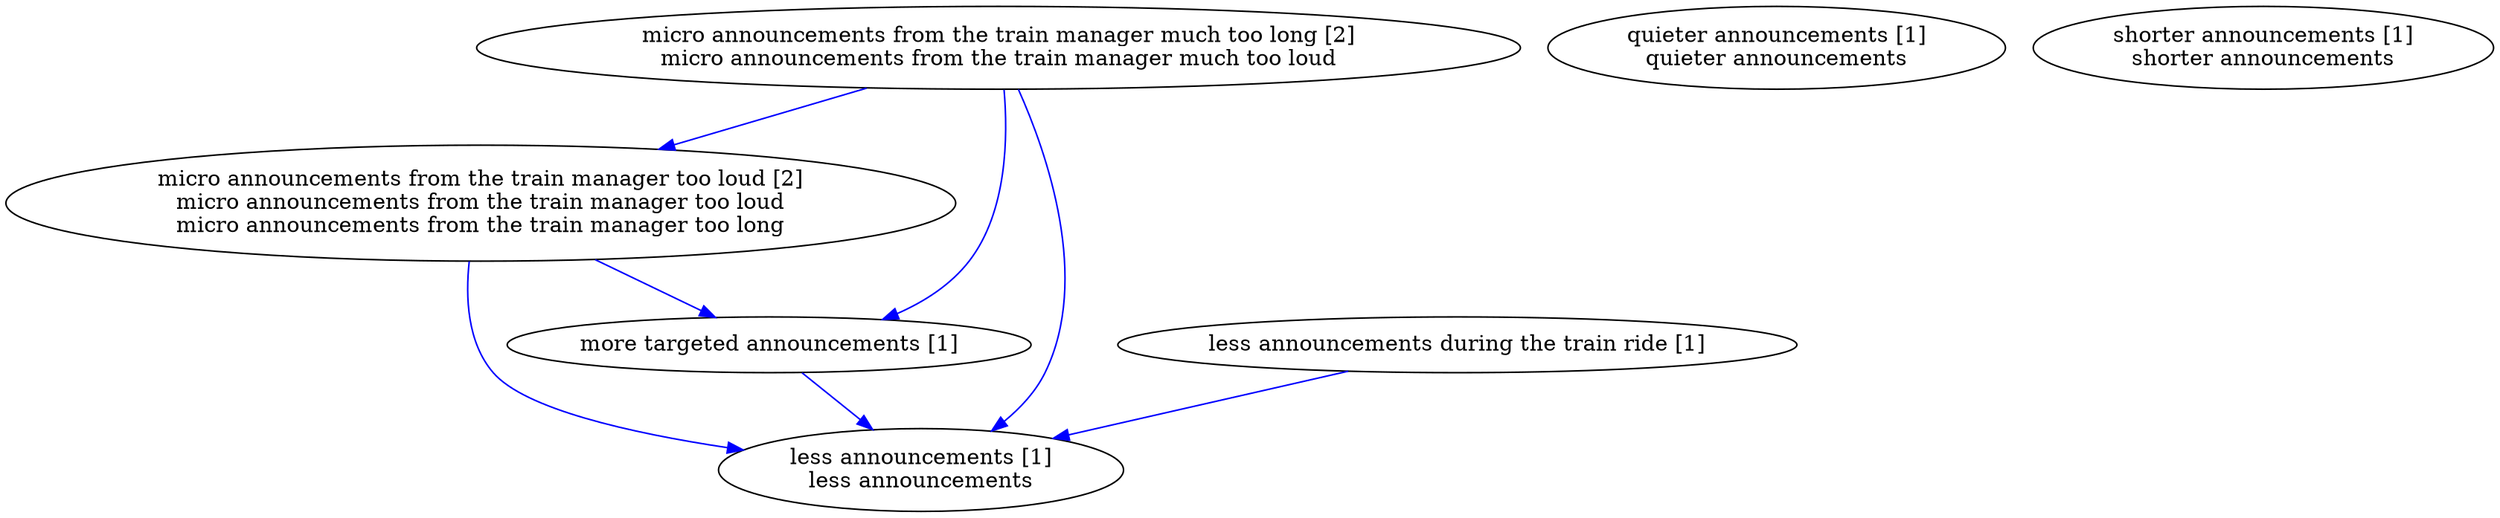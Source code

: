 digraph collapsedGraph {
"micro announcements from the train manager much too long [2]\nmicro announcements from the train manager much too loud""micro announcements from the train manager too loud [2]\nmicro announcements from the train manager too loud\nmicro announcements from the train manager too long""less announcements during the train ride [1]""less announcements [1]\nless announcements""more targeted announcements [1]""quieter announcements [1]\nquieter announcements""shorter announcements [1]\nshorter announcements""micro announcements from the train manager much too long [2]\nmicro announcements from the train manager much too loud" -> "more targeted announcements [1]" [color=blue]
"micro announcements from the train manager much too long [2]\nmicro announcements from the train manager much too loud" -> "less announcements [1]\nless announcements" [color=blue]
"micro announcements from the train manager too loud [2]\nmicro announcements from the train manager too loud\nmicro announcements from the train manager too long" -> "more targeted announcements [1]" [color=blue]
"micro announcements from the train manager too loud [2]\nmicro announcements from the train manager too loud\nmicro announcements from the train manager too long" -> "less announcements [1]\nless announcements" [color=blue]
"micro announcements from the train manager much too long [2]\nmicro announcements from the train manager much too loud" -> "micro announcements from the train manager too loud [2]\nmicro announcements from the train manager too loud\nmicro announcements from the train manager too long" [color=blue]
"more targeted announcements [1]" -> "less announcements [1]\nless announcements" [color=blue]
"less announcements during the train ride [1]" -> "less announcements [1]\nless announcements" [color=blue]
}